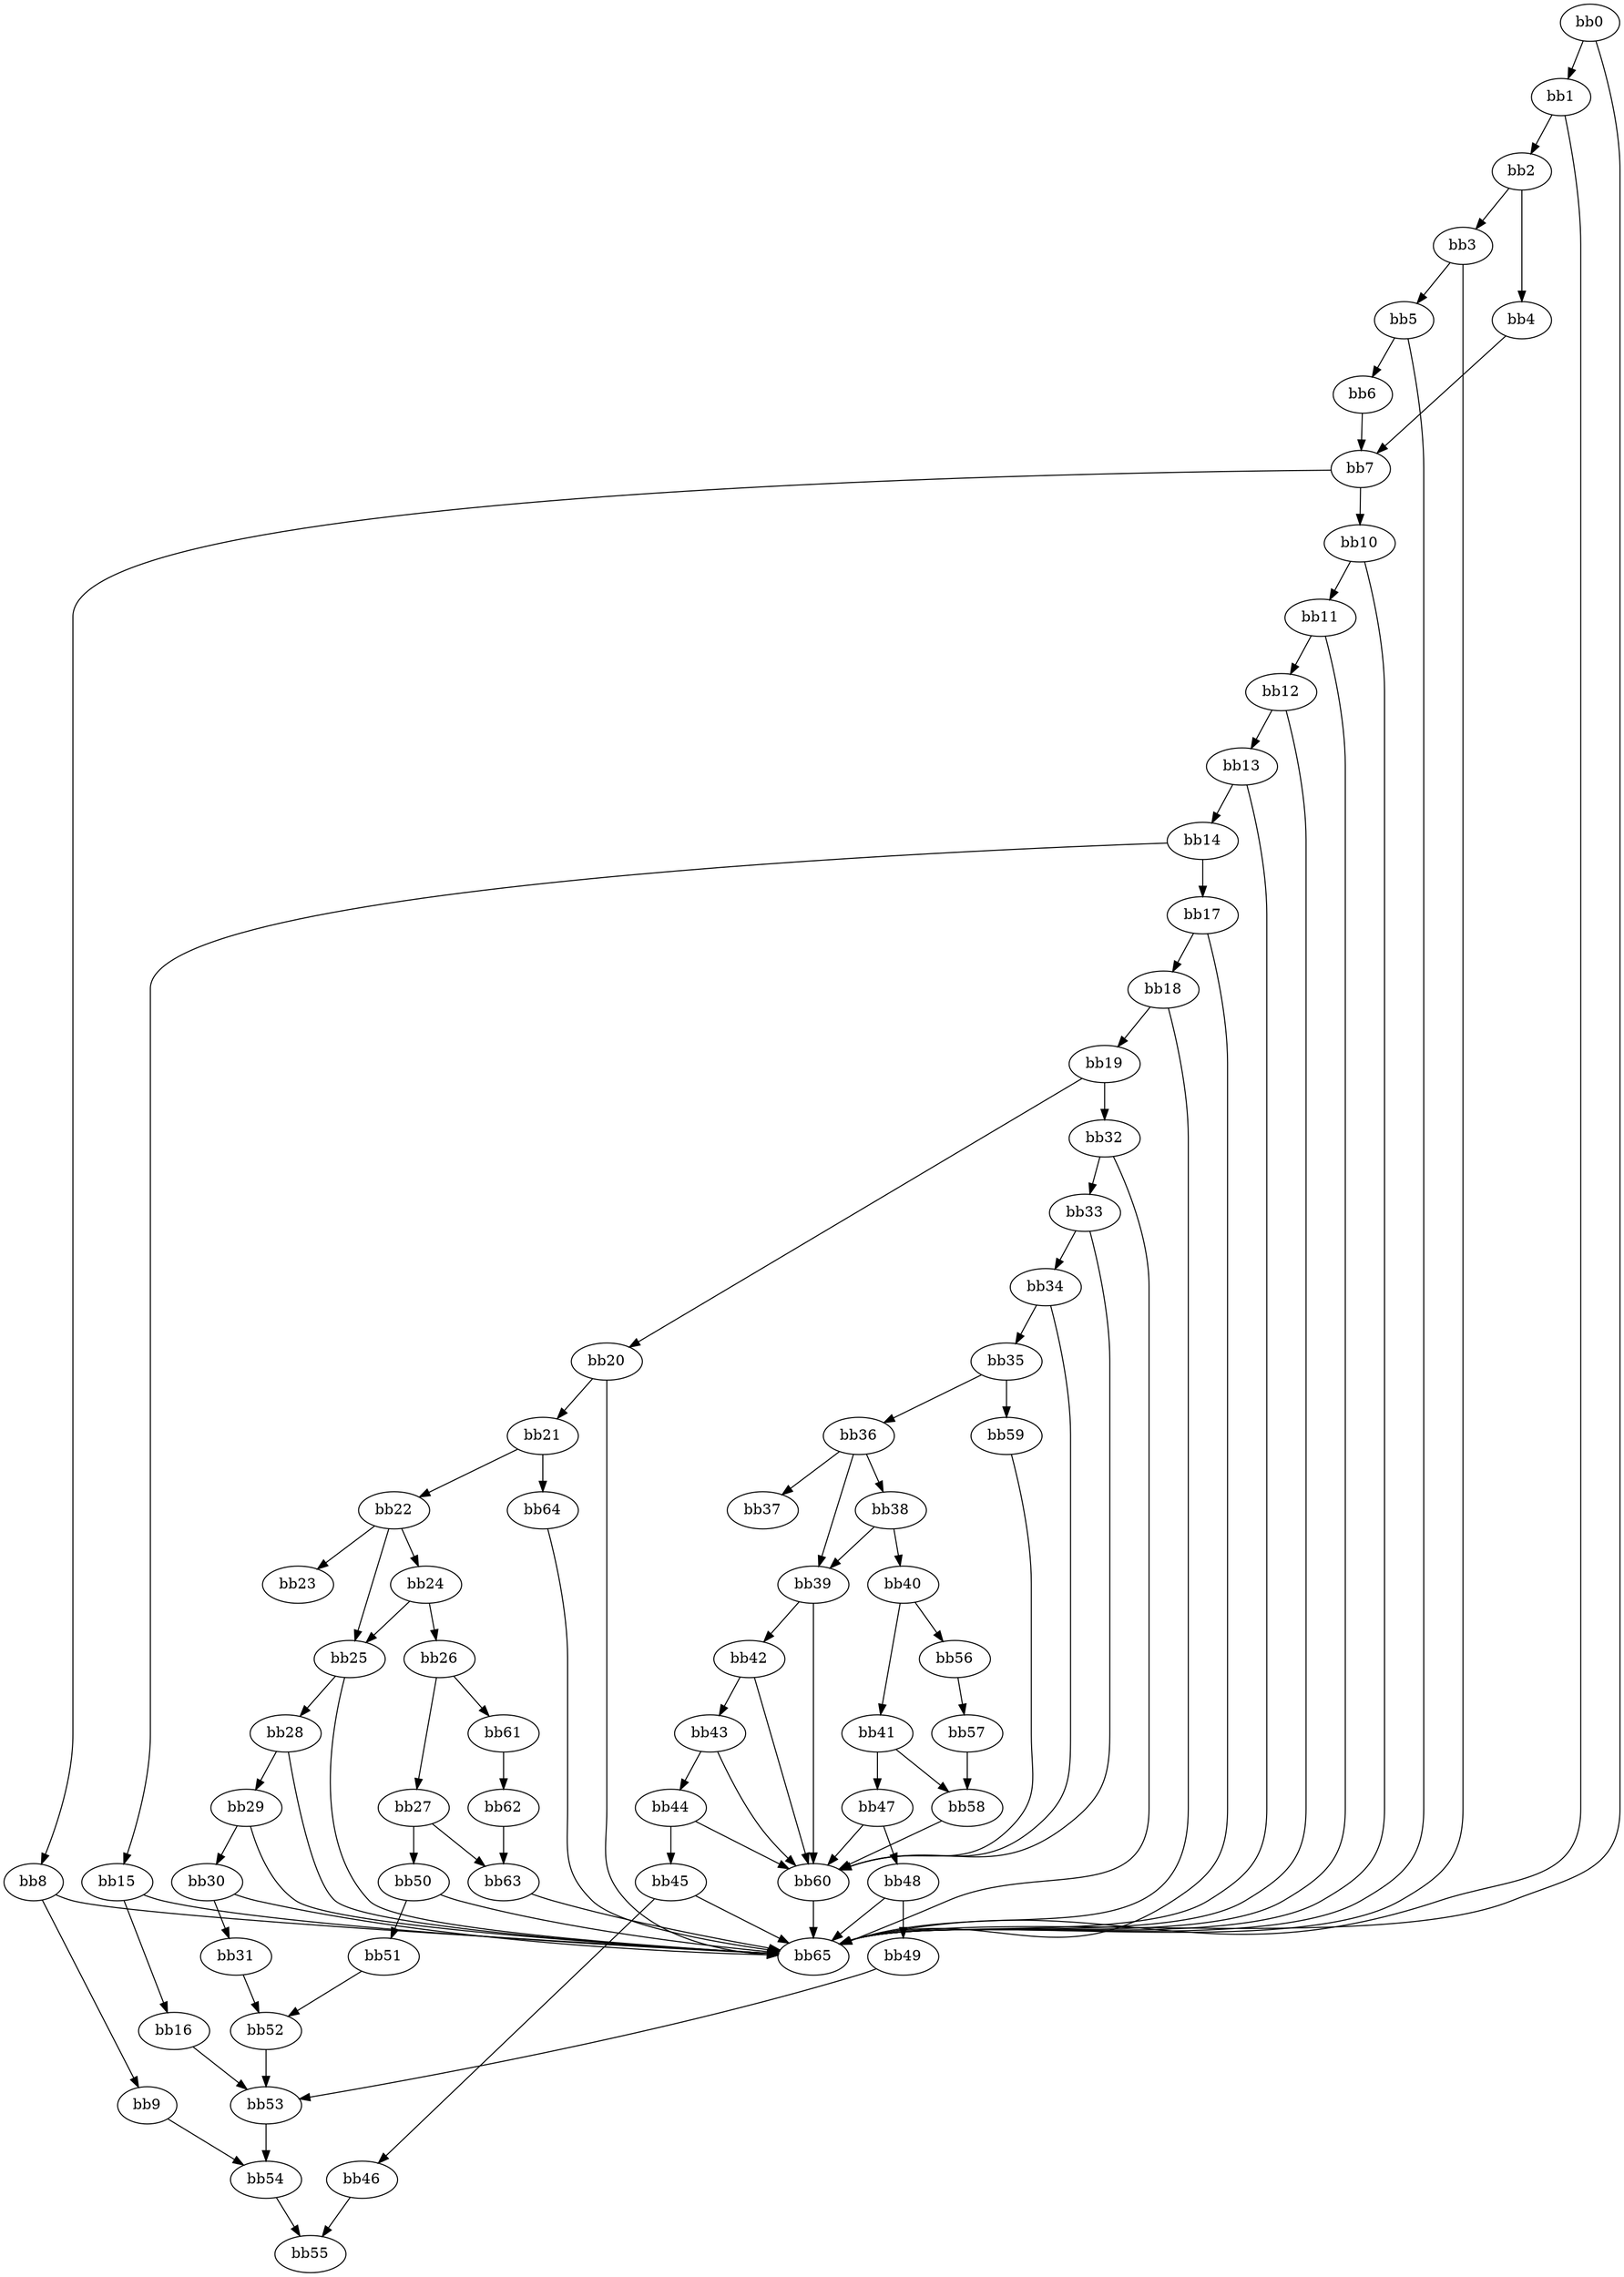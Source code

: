 digraph {
    0 [ label = "bb0\l" ]
    1 [ label = "bb1\l" ]
    2 [ label = "bb2\l" ]
    3 [ label = "bb3\l" ]
    4 [ label = "bb4\l" ]
    5 [ label = "bb5\l" ]
    6 [ label = "bb6\l" ]
    7 [ label = "bb7\l" ]
    8 [ label = "bb8\l" ]
    9 [ label = "bb9\l" ]
    10 [ label = "bb10\l" ]
    11 [ label = "bb11\l" ]
    12 [ label = "bb12\l" ]
    13 [ label = "bb13\l" ]
    14 [ label = "bb14\l" ]
    15 [ label = "bb15\l" ]
    16 [ label = "bb16\l" ]
    17 [ label = "bb17\l" ]
    18 [ label = "bb18\l" ]
    19 [ label = "bb19\l" ]
    20 [ label = "bb20\l" ]
    21 [ label = "bb21\l" ]
    22 [ label = "bb22\l" ]
    23 [ label = "bb23\l" ]
    24 [ label = "bb24\l" ]
    25 [ label = "bb25\l" ]
    26 [ label = "bb26\l" ]
    27 [ label = "bb27\l" ]
    28 [ label = "bb28\l" ]
    29 [ label = "bb29\l" ]
    30 [ label = "bb30\l" ]
    31 [ label = "bb31\l" ]
    32 [ label = "bb32\l" ]
    33 [ label = "bb33\l" ]
    34 [ label = "bb34\l" ]
    35 [ label = "bb35\l" ]
    36 [ label = "bb36\l" ]
    37 [ label = "bb37\l" ]
    38 [ label = "bb38\l" ]
    39 [ label = "bb39\l" ]
    40 [ label = "bb40\l" ]
    41 [ label = "bb41\l" ]
    42 [ label = "bb42\l" ]
    43 [ label = "bb43\l" ]
    44 [ label = "bb44\l" ]
    45 [ label = "bb45\l" ]
    46 [ label = "bb46\l" ]
    47 [ label = "bb47\l" ]
    48 [ label = "bb48\l" ]
    49 [ label = "bb49\l" ]
    50 [ label = "bb50\l" ]
    51 [ label = "bb51\l" ]
    52 [ label = "bb52\l" ]
    53 [ label = "bb53\l" ]
    54 [ label = "bb54\l" ]
    55 [ label = "bb55\l" ]
    56 [ label = "bb56\l" ]
    57 [ label = "bb57\l" ]
    58 [ label = "bb58\l" ]
    59 [ label = "bb59\l" ]
    60 [ label = "bb60\l" ]
    61 [ label = "bb61\l" ]
    62 [ label = "bb62\l" ]
    63 [ label = "bb63\l" ]
    64 [ label = "bb64\l" ]
    65 [ label = "bb65\l" ]
    0 -> 1 [ ]
    0 -> 65 [ ]
    1 -> 2 [ ]
    1 -> 65 [ ]
    2 -> 3 [ ]
    2 -> 4 [ ]
    3 -> 5 [ ]
    3 -> 65 [ ]
    4 -> 7 [ ]
    5 -> 6 [ ]
    5 -> 65 [ ]
    6 -> 7 [ ]
    7 -> 8 [ ]
    7 -> 10 [ ]
    8 -> 9 [ ]
    8 -> 65 [ ]
    9 -> 54 [ ]
    10 -> 11 [ ]
    10 -> 65 [ ]
    11 -> 12 [ ]
    11 -> 65 [ ]
    12 -> 13 [ ]
    12 -> 65 [ ]
    13 -> 14 [ ]
    13 -> 65 [ ]
    14 -> 15 [ ]
    14 -> 17 [ ]
    15 -> 16 [ ]
    15 -> 65 [ ]
    16 -> 53 [ ]
    17 -> 18 [ ]
    17 -> 65 [ ]
    18 -> 19 [ ]
    18 -> 65 [ ]
    19 -> 20 [ ]
    19 -> 32 [ ]
    20 -> 21 [ ]
    20 -> 65 [ ]
    21 -> 22 [ ]
    21 -> 64 [ ]
    22 -> 23 [ ]
    22 -> 24 [ ]
    22 -> 25 [ ]
    24 -> 25 [ ]
    24 -> 26 [ ]
    25 -> 28 [ ]
    25 -> 65 [ ]
    26 -> 27 [ ]
    26 -> 61 [ ]
    27 -> 50 [ ]
    27 -> 63 [ ]
    28 -> 29 [ ]
    28 -> 65 [ ]
    29 -> 30 [ ]
    29 -> 65 [ ]
    30 -> 31 [ ]
    30 -> 65 [ ]
    31 -> 52 [ ]
    32 -> 33 [ ]
    32 -> 65 [ ]
    33 -> 34 [ ]
    33 -> 60 [ ]
    34 -> 35 [ ]
    34 -> 60 [ ]
    35 -> 36 [ ]
    35 -> 59 [ ]
    36 -> 37 [ ]
    36 -> 38 [ ]
    36 -> 39 [ ]
    38 -> 39 [ ]
    38 -> 40 [ ]
    39 -> 42 [ ]
    39 -> 60 [ ]
    40 -> 41 [ ]
    40 -> 56 [ ]
    41 -> 47 [ ]
    41 -> 58 [ ]
    42 -> 43 [ ]
    42 -> 60 [ ]
    43 -> 44 [ ]
    43 -> 60 [ ]
    44 -> 45 [ ]
    44 -> 60 [ ]
    45 -> 46 [ ]
    45 -> 65 [ ]
    46 -> 55 [ ]
    47 -> 48 [ ]
    47 -> 60 [ ]
    48 -> 49 [ ]
    48 -> 65 [ ]
    49 -> 53 [ ]
    50 -> 51 [ ]
    50 -> 65 [ ]
    51 -> 52 [ ]
    52 -> 53 [ ]
    53 -> 54 [ ]
    54 -> 55 [ ]
    56 -> 57 [ ]
    57 -> 58 [ ]
    58 -> 60 [ ]
    59 -> 60 [ ]
    60 -> 65 [ ]
    61 -> 62 [ ]
    62 -> 63 [ ]
    63 -> 65 [ ]
    64 -> 65 [ ]
}

